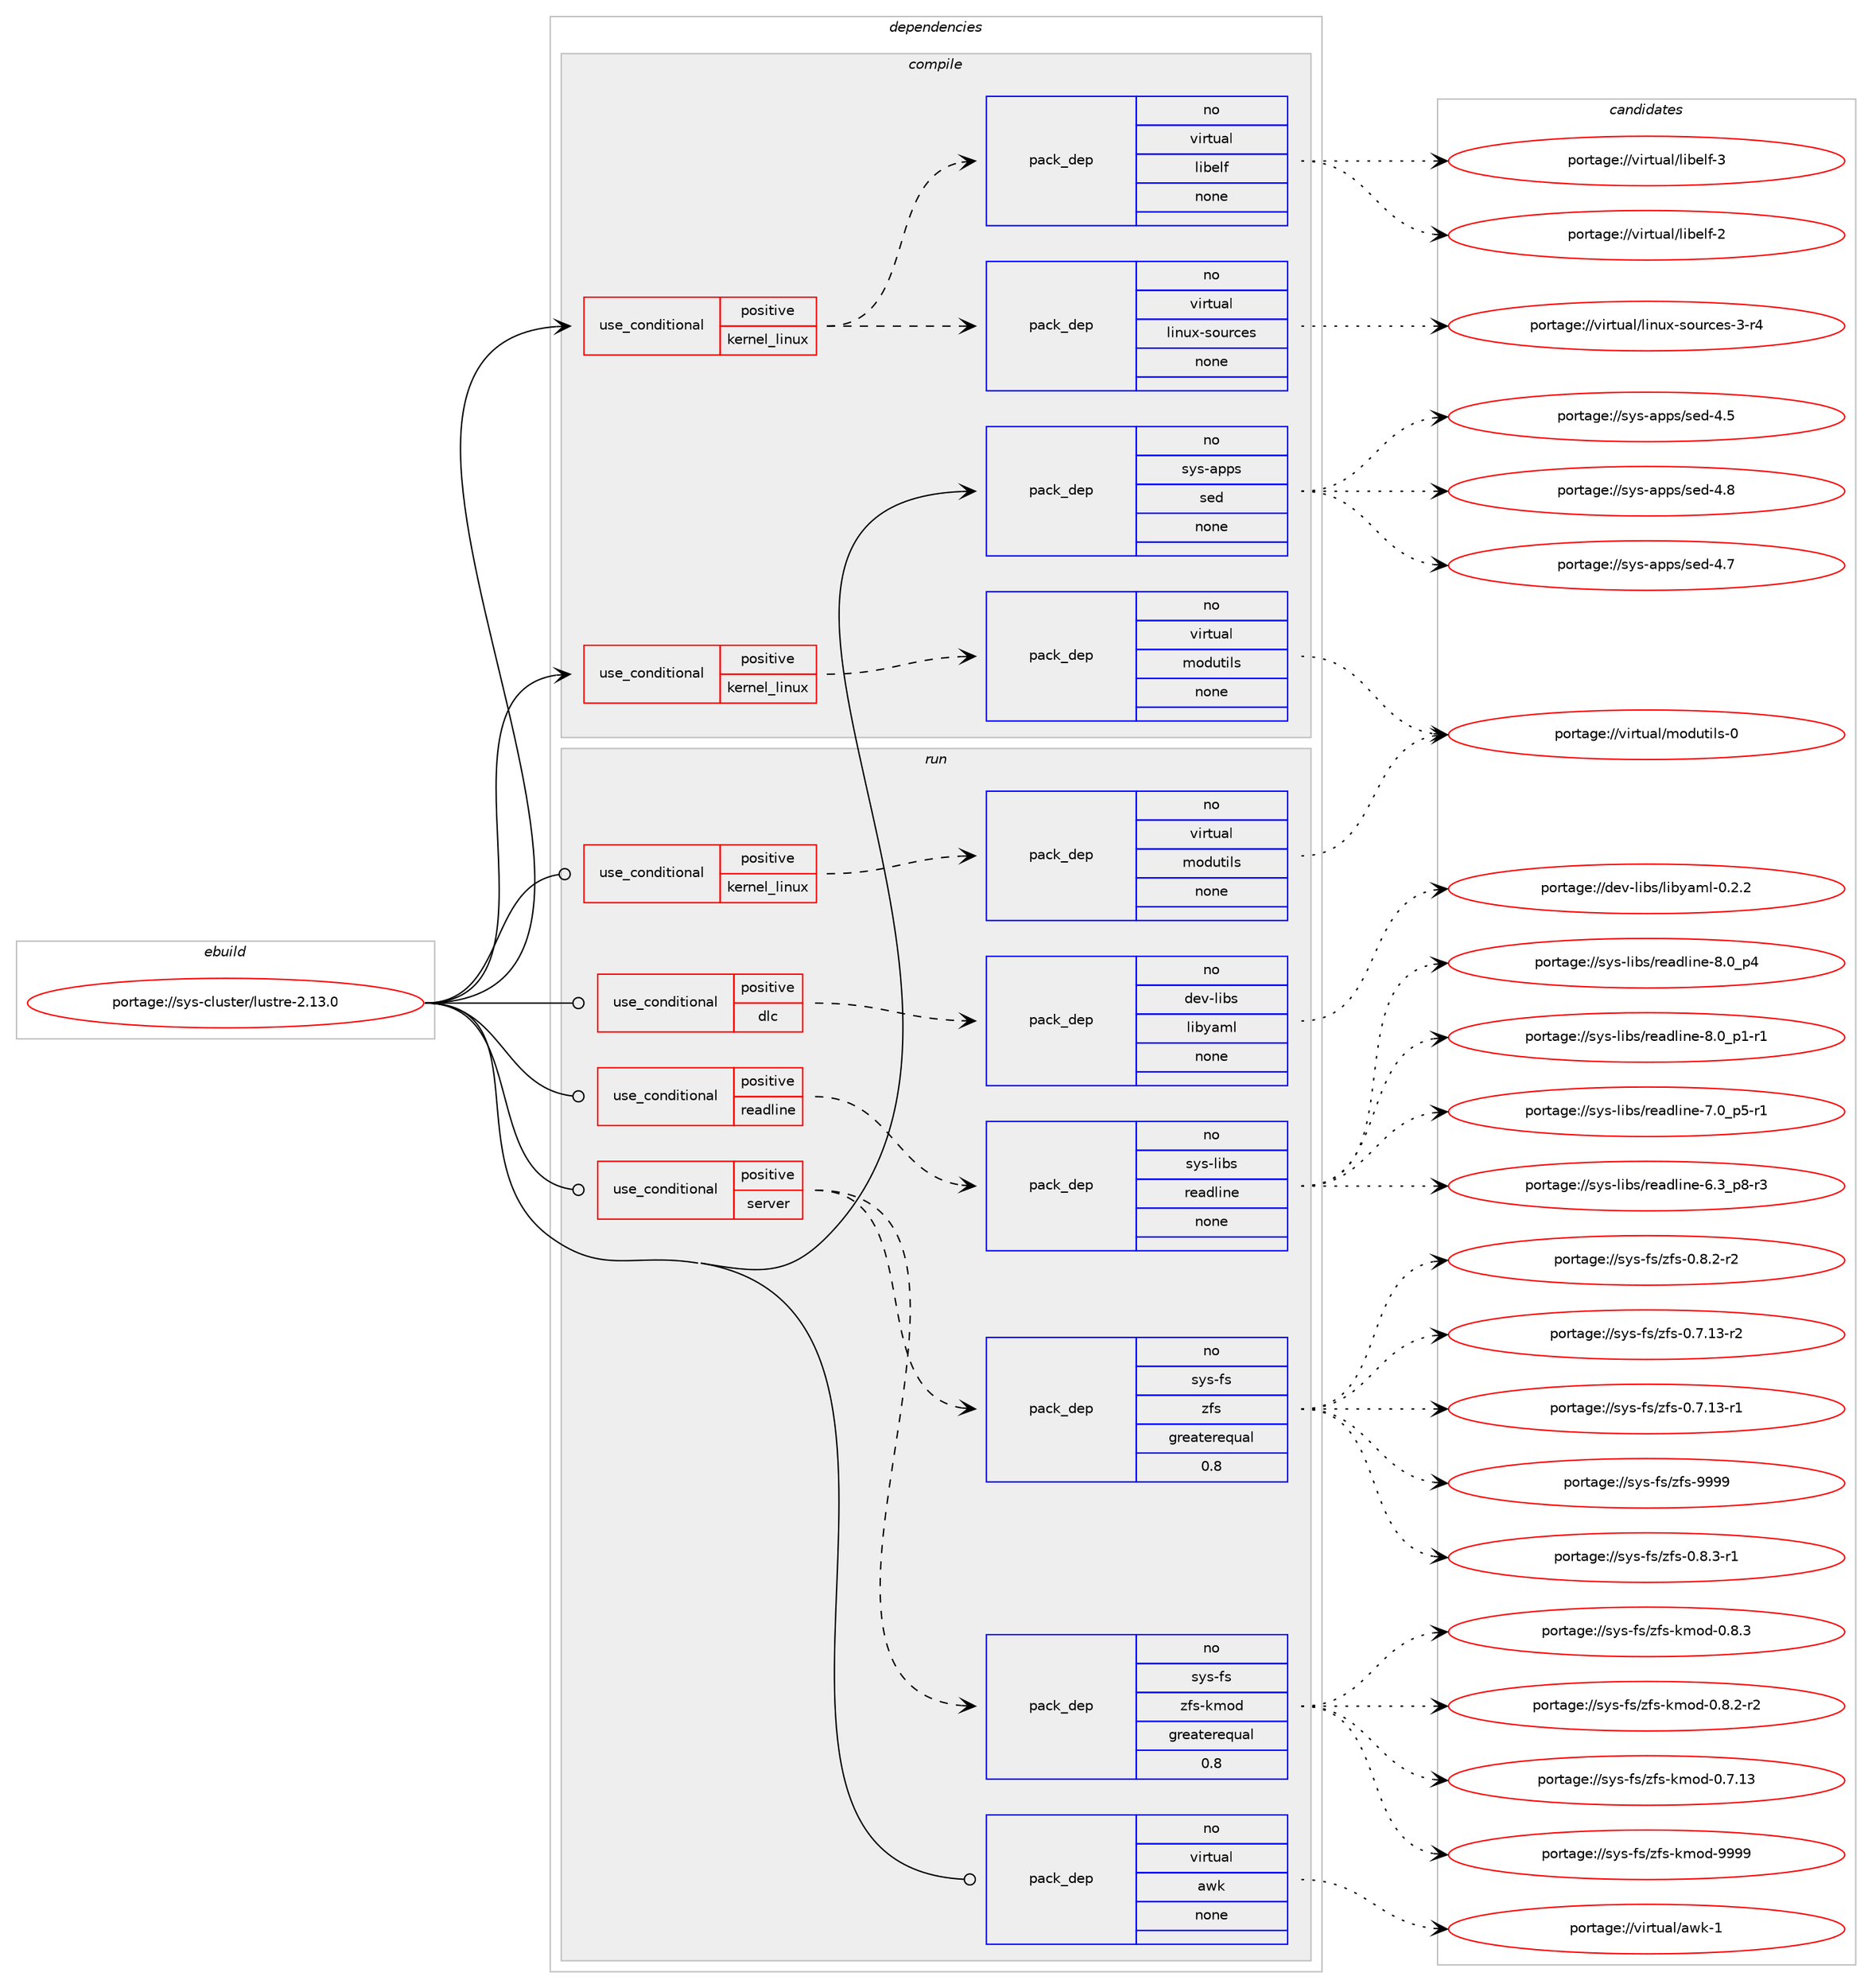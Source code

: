 digraph prolog {

# *************
# Graph options
# *************

newrank=true;
concentrate=true;
compound=true;
graph [rankdir=LR,fontname=Helvetica,fontsize=10,ranksep=1.5];#, ranksep=2.5, nodesep=0.2];
edge  [arrowhead=vee];
node  [fontname=Helvetica,fontsize=10];

# **********
# The ebuild
# **********

subgraph cluster_leftcol {
color=gray;
rank=same;
label=<<i>ebuild</i>>;
id [label="portage://sys-cluster/lustre-2.13.0", color=red, width=4, href="../sys-cluster/lustre-2.13.0.svg"];
}

# ****************
# The dependencies
# ****************

subgraph cluster_midcol {
color=gray;
label=<<i>dependencies</i>>;
subgraph cluster_compile {
fillcolor="#eeeeee";
style=filled;
label=<<i>compile</i>>;
subgraph cond4295 {
dependency25470 [label=<<TABLE BORDER="0" CELLBORDER="1" CELLSPACING="0" CELLPADDING="4"><TR><TD ROWSPAN="3" CELLPADDING="10">use_conditional</TD></TR><TR><TD>positive</TD></TR><TR><TD>kernel_linux</TD></TR></TABLE>>, shape=none, color=red];
subgraph pack20538 {
dependency25471 [label=<<TABLE BORDER="0" CELLBORDER="1" CELLSPACING="0" CELLPADDING="4" WIDTH="220"><TR><TD ROWSPAN="6" CELLPADDING="30">pack_dep</TD></TR><TR><TD WIDTH="110">no</TD></TR><TR><TD>virtual</TD></TR><TR><TD>linux-sources</TD></TR><TR><TD>none</TD></TR><TR><TD></TD></TR></TABLE>>, shape=none, color=blue];
}
dependency25470:e -> dependency25471:w [weight=20,style="dashed",arrowhead="vee"];
subgraph pack20539 {
dependency25472 [label=<<TABLE BORDER="0" CELLBORDER="1" CELLSPACING="0" CELLPADDING="4" WIDTH="220"><TR><TD ROWSPAN="6" CELLPADDING="30">pack_dep</TD></TR><TR><TD WIDTH="110">no</TD></TR><TR><TD>virtual</TD></TR><TR><TD>libelf</TD></TR><TR><TD>none</TD></TR><TR><TD></TD></TR></TABLE>>, shape=none, color=blue];
}
dependency25470:e -> dependency25472:w [weight=20,style="dashed",arrowhead="vee"];
}
id:e -> dependency25470:w [weight=20,style="solid",arrowhead="vee"];
subgraph cond4296 {
dependency25473 [label=<<TABLE BORDER="0" CELLBORDER="1" CELLSPACING="0" CELLPADDING="4"><TR><TD ROWSPAN="3" CELLPADDING="10">use_conditional</TD></TR><TR><TD>positive</TD></TR><TR><TD>kernel_linux</TD></TR></TABLE>>, shape=none, color=red];
subgraph pack20540 {
dependency25474 [label=<<TABLE BORDER="0" CELLBORDER="1" CELLSPACING="0" CELLPADDING="4" WIDTH="220"><TR><TD ROWSPAN="6" CELLPADDING="30">pack_dep</TD></TR><TR><TD WIDTH="110">no</TD></TR><TR><TD>virtual</TD></TR><TR><TD>modutils</TD></TR><TR><TD>none</TD></TR><TR><TD></TD></TR></TABLE>>, shape=none, color=blue];
}
dependency25473:e -> dependency25474:w [weight=20,style="dashed",arrowhead="vee"];
}
id:e -> dependency25473:w [weight=20,style="solid",arrowhead="vee"];
subgraph pack20541 {
dependency25475 [label=<<TABLE BORDER="0" CELLBORDER="1" CELLSPACING="0" CELLPADDING="4" WIDTH="220"><TR><TD ROWSPAN="6" CELLPADDING="30">pack_dep</TD></TR><TR><TD WIDTH="110">no</TD></TR><TR><TD>sys-apps</TD></TR><TR><TD>sed</TD></TR><TR><TD>none</TD></TR><TR><TD></TD></TR></TABLE>>, shape=none, color=blue];
}
id:e -> dependency25475:w [weight=20,style="solid",arrowhead="vee"];
}
subgraph cluster_compileandrun {
fillcolor="#eeeeee";
style=filled;
label=<<i>compile and run</i>>;
}
subgraph cluster_run {
fillcolor="#eeeeee";
style=filled;
label=<<i>run</i>>;
subgraph cond4297 {
dependency25476 [label=<<TABLE BORDER="0" CELLBORDER="1" CELLSPACING="0" CELLPADDING="4"><TR><TD ROWSPAN="3" CELLPADDING="10">use_conditional</TD></TR><TR><TD>positive</TD></TR><TR><TD>dlc</TD></TR></TABLE>>, shape=none, color=red];
subgraph pack20542 {
dependency25477 [label=<<TABLE BORDER="0" CELLBORDER="1" CELLSPACING="0" CELLPADDING="4" WIDTH="220"><TR><TD ROWSPAN="6" CELLPADDING="30">pack_dep</TD></TR><TR><TD WIDTH="110">no</TD></TR><TR><TD>dev-libs</TD></TR><TR><TD>libyaml</TD></TR><TR><TD>none</TD></TR><TR><TD></TD></TR></TABLE>>, shape=none, color=blue];
}
dependency25476:e -> dependency25477:w [weight=20,style="dashed",arrowhead="vee"];
}
id:e -> dependency25476:w [weight=20,style="solid",arrowhead="odot"];
subgraph cond4298 {
dependency25478 [label=<<TABLE BORDER="0" CELLBORDER="1" CELLSPACING="0" CELLPADDING="4"><TR><TD ROWSPAN="3" CELLPADDING="10">use_conditional</TD></TR><TR><TD>positive</TD></TR><TR><TD>kernel_linux</TD></TR></TABLE>>, shape=none, color=red];
subgraph pack20543 {
dependency25479 [label=<<TABLE BORDER="0" CELLBORDER="1" CELLSPACING="0" CELLPADDING="4" WIDTH="220"><TR><TD ROWSPAN="6" CELLPADDING="30">pack_dep</TD></TR><TR><TD WIDTH="110">no</TD></TR><TR><TD>virtual</TD></TR><TR><TD>modutils</TD></TR><TR><TD>none</TD></TR><TR><TD></TD></TR></TABLE>>, shape=none, color=blue];
}
dependency25478:e -> dependency25479:w [weight=20,style="dashed",arrowhead="vee"];
}
id:e -> dependency25478:w [weight=20,style="solid",arrowhead="odot"];
subgraph cond4299 {
dependency25480 [label=<<TABLE BORDER="0" CELLBORDER="1" CELLSPACING="0" CELLPADDING="4"><TR><TD ROWSPAN="3" CELLPADDING="10">use_conditional</TD></TR><TR><TD>positive</TD></TR><TR><TD>readline</TD></TR></TABLE>>, shape=none, color=red];
subgraph pack20544 {
dependency25481 [label=<<TABLE BORDER="0" CELLBORDER="1" CELLSPACING="0" CELLPADDING="4" WIDTH="220"><TR><TD ROWSPAN="6" CELLPADDING="30">pack_dep</TD></TR><TR><TD WIDTH="110">no</TD></TR><TR><TD>sys-libs</TD></TR><TR><TD>readline</TD></TR><TR><TD>none</TD></TR><TR><TD></TD></TR></TABLE>>, shape=none, color=blue];
}
dependency25480:e -> dependency25481:w [weight=20,style="dashed",arrowhead="vee"];
}
id:e -> dependency25480:w [weight=20,style="solid",arrowhead="odot"];
subgraph cond4300 {
dependency25482 [label=<<TABLE BORDER="0" CELLBORDER="1" CELLSPACING="0" CELLPADDING="4"><TR><TD ROWSPAN="3" CELLPADDING="10">use_conditional</TD></TR><TR><TD>positive</TD></TR><TR><TD>server</TD></TR></TABLE>>, shape=none, color=red];
subgraph pack20545 {
dependency25483 [label=<<TABLE BORDER="0" CELLBORDER="1" CELLSPACING="0" CELLPADDING="4" WIDTH="220"><TR><TD ROWSPAN="6" CELLPADDING="30">pack_dep</TD></TR><TR><TD WIDTH="110">no</TD></TR><TR><TD>sys-fs</TD></TR><TR><TD>zfs-kmod</TD></TR><TR><TD>greaterequal</TD></TR><TR><TD>0.8</TD></TR></TABLE>>, shape=none, color=blue];
}
dependency25482:e -> dependency25483:w [weight=20,style="dashed",arrowhead="vee"];
subgraph pack20546 {
dependency25484 [label=<<TABLE BORDER="0" CELLBORDER="1" CELLSPACING="0" CELLPADDING="4" WIDTH="220"><TR><TD ROWSPAN="6" CELLPADDING="30">pack_dep</TD></TR><TR><TD WIDTH="110">no</TD></TR><TR><TD>sys-fs</TD></TR><TR><TD>zfs</TD></TR><TR><TD>greaterequal</TD></TR><TR><TD>0.8</TD></TR></TABLE>>, shape=none, color=blue];
}
dependency25482:e -> dependency25484:w [weight=20,style="dashed",arrowhead="vee"];
}
id:e -> dependency25482:w [weight=20,style="solid",arrowhead="odot"];
subgraph pack20547 {
dependency25485 [label=<<TABLE BORDER="0" CELLBORDER="1" CELLSPACING="0" CELLPADDING="4" WIDTH="220"><TR><TD ROWSPAN="6" CELLPADDING="30">pack_dep</TD></TR><TR><TD WIDTH="110">no</TD></TR><TR><TD>virtual</TD></TR><TR><TD>awk</TD></TR><TR><TD>none</TD></TR><TR><TD></TD></TR></TABLE>>, shape=none, color=blue];
}
id:e -> dependency25485:w [weight=20,style="solid",arrowhead="odot"];
}
}

# **************
# The candidates
# **************

subgraph cluster_choices {
rank=same;
color=gray;
label=<<i>candidates</i>>;

subgraph choice20538 {
color=black;
nodesep=1;
choice1181051141161179710847108105110117120451151111171149910111545514511452 [label="portage://virtual/linux-sources-3-r4", color=red, width=4,href="../virtual/linux-sources-3-r4.svg"];
dependency25471:e -> choice1181051141161179710847108105110117120451151111171149910111545514511452:w [style=dotted,weight="100"];
}
subgraph choice20539 {
color=black;
nodesep=1;
choice1181051141161179710847108105981011081024551 [label="portage://virtual/libelf-3", color=red, width=4,href="../virtual/libelf-3.svg"];
choice1181051141161179710847108105981011081024550 [label="portage://virtual/libelf-2", color=red, width=4,href="../virtual/libelf-2.svg"];
dependency25472:e -> choice1181051141161179710847108105981011081024551:w [style=dotted,weight="100"];
dependency25472:e -> choice1181051141161179710847108105981011081024550:w [style=dotted,weight="100"];
}
subgraph choice20540 {
color=black;
nodesep=1;
choice11810511411611797108471091111001171161051081154548 [label="portage://virtual/modutils-0", color=red, width=4,href="../virtual/modutils-0.svg"];
dependency25474:e -> choice11810511411611797108471091111001171161051081154548:w [style=dotted,weight="100"];
}
subgraph choice20541 {
color=black;
nodesep=1;
choice11512111545971121121154711510110045524656 [label="portage://sys-apps/sed-4.8", color=red, width=4,href="../sys-apps/sed-4.8.svg"];
choice11512111545971121121154711510110045524655 [label="portage://sys-apps/sed-4.7", color=red, width=4,href="../sys-apps/sed-4.7.svg"];
choice11512111545971121121154711510110045524653 [label="portage://sys-apps/sed-4.5", color=red, width=4,href="../sys-apps/sed-4.5.svg"];
dependency25475:e -> choice11512111545971121121154711510110045524656:w [style=dotted,weight="100"];
dependency25475:e -> choice11512111545971121121154711510110045524655:w [style=dotted,weight="100"];
dependency25475:e -> choice11512111545971121121154711510110045524653:w [style=dotted,weight="100"];
}
subgraph choice20542 {
color=black;
nodesep=1;
choice1001011184510810598115471081059812197109108454846504650 [label="portage://dev-libs/libyaml-0.2.2", color=red, width=4,href="../dev-libs/libyaml-0.2.2.svg"];
dependency25477:e -> choice1001011184510810598115471081059812197109108454846504650:w [style=dotted,weight="100"];
}
subgraph choice20543 {
color=black;
nodesep=1;
choice11810511411611797108471091111001171161051081154548 [label="portage://virtual/modutils-0", color=red, width=4,href="../virtual/modutils-0.svg"];
dependency25479:e -> choice11810511411611797108471091111001171161051081154548:w [style=dotted,weight="100"];
}
subgraph choice20544 {
color=black;
nodesep=1;
choice11512111545108105981154711410197100108105110101455646489511252 [label="portage://sys-libs/readline-8.0_p4", color=red, width=4,href="../sys-libs/readline-8.0_p4.svg"];
choice115121115451081059811547114101971001081051101014556464895112494511449 [label="portage://sys-libs/readline-8.0_p1-r1", color=red, width=4,href="../sys-libs/readline-8.0_p1-r1.svg"];
choice115121115451081059811547114101971001081051101014555464895112534511449 [label="portage://sys-libs/readline-7.0_p5-r1", color=red, width=4,href="../sys-libs/readline-7.0_p5-r1.svg"];
choice115121115451081059811547114101971001081051101014554465195112564511451 [label="portage://sys-libs/readline-6.3_p8-r3", color=red, width=4,href="../sys-libs/readline-6.3_p8-r3.svg"];
dependency25481:e -> choice11512111545108105981154711410197100108105110101455646489511252:w [style=dotted,weight="100"];
dependency25481:e -> choice115121115451081059811547114101971001081051101014556464895112494511449:w [style=dotted,weight="100"];
dependency25481:e -> choice115121115451081059811547114101971001081051101014555464895112534511449:w [style=dotted,weight="100"];
dependency25481:e -> choice115121115451081059811547114101971001081051101014554465195112564511451:w [style=dotted,weight="100"];
}
subgraph choice20545 {
color=black;
nodesep=1;
choice1151211154510211547122102115451071091111004557575757 [label="portage://sys-fs/zfs-kmod-9999", color=red, width=4,href="../sys-fs/zfs-kmod-9999.svg"];
choice115121115451021154712210211545107109111100454846564651 [label="portage://sys-fs/zfs-kmod-0.8.3", color=red, width=4,href="../sys-fs/zfs-kmod-0.8.3.svg"];
choice1151211154510211547122102115451071091111004548465646504511450 [label="portage://sys-fs/zfs-kmod-0.8.2-r2", color=red, width=4,href="../sys-fs/zfs-kmod-0.8.2-r2.svg"];
choice11512111545102115471221021154510710911110045484655464951 [label="portage://sys-fs/zfs-kmod-0.7.13", color=red, width=4,href="../sys-fs/zfs-kmod-0.7.13.svg"];
dependency25483:e -> choice1151211154510211547122102115451071091111004557575757:w [style=dotted,weight="100"];
dependency25483:e -> choice115121115451021154712210211545107109111100454846564651:w [style=dotted,weight="100"];
dependency25483:e -> choice1151211154510211547122102115451071091111004548465646504511450:w [style=dotted,weight="100"];
dependency25483:e -> choice11512111545102115471221021154510710911110045484655464951:w [style=dotted,weight="100"];
}
subgraph choice20546 {
color=black;
nodesep=1;
choice11512111545102115471221021154557575757 [label="portage://sys-fs/zfs-9999", color=red, width=4,href="../sys-fs/zfs-9999.svg"];
choice11512111545102115471221021154548465646514511449 [label="portage://sys-fs/zfs-0.8.3-r1", color=red, width=4,href="../sys-fs/zfs-0.8.3-r1.svg"];
choice11512111545102115471221021154548465646504511450 [label="portage://sys-fs/zfs-0.8.2-r2", color=red, width=4,href="../sys-fs/zfs-0.8.2-r2.svg"];
choice1151211154510211547122102115454846554649514511450 [label="portage://sys-fs/zfs-0.7.13-r2", color=red, width=4,href="../sys-fs/zfs-0.7.13-r2.svg"];
choice1151211154510211547122102115454846554649514511449 [label="portage://sys-fs/zfs-0.7.13-r1", color=red, width=4,href="../sys-fs/zfs-0.7.13-r1.svg"];
dependency25484:e -> choice11512111545102115471221021154557575757:w [style=dotted,weight="100"];
dependency25484:e -> choice11512111545102115471221021154548465646514511449:w [style=dotted,weight="100"];
dependency25484:e -> choice11512111545102115471221021154548465646504511450:w [style=dotted,weight="100"];
dependency25484:e -> choice1151211154510211547122102115454846554649514511450:w [style=dotted,weight="100"];
dependency25484:e -> choice1151211154510211547122102115454846554649514511449:w [style=dotted,weight="100"];
}
subgraph choice20547 {
color=black;
nodesep=1;
choice1181051141161179710847971191074549 [label="portage://virtual/awk-1", color=red, width=4,href="../virtual/awk-1.svg"];
dependency25485:e -> choice1181051141161179710847971191074549:w [style=dotted,weight="100"];
}
}

}
